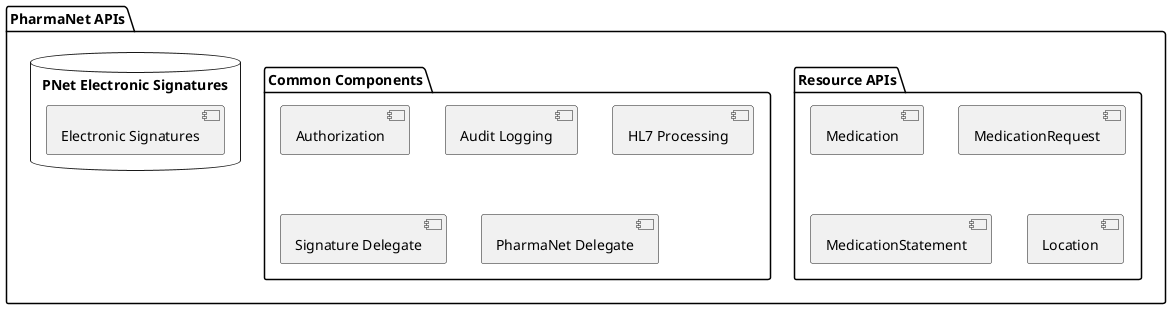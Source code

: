 @startuml PNet_API_Components

package "PharmaNet APIs" {
    folder "Resource APIs" {
    [Medication]
    [MedicationRequest]
    [MedicationStatement]
    [Location]
    }
    folder "Common Components" {
        [Authorization]
        [Audit Logging]
        [HL7 Processing]
        [Signature Delegate]
        [PharmaNet Delegate]
    }
    database "PNet Electronic Signatures" {
        [Electronic Signatures]
    }
}
newpage 

package "PharmaNet System" {
    [PharmaNet Proxy]
    [PharmaNet ODR]
    [PharmaNet]
}

package "PharmaNet Authorization Platform" {
    [Keycloak]
    database "KeycloakDB" {
    [Keycloak Datastore] 
    }
}
@enduml
